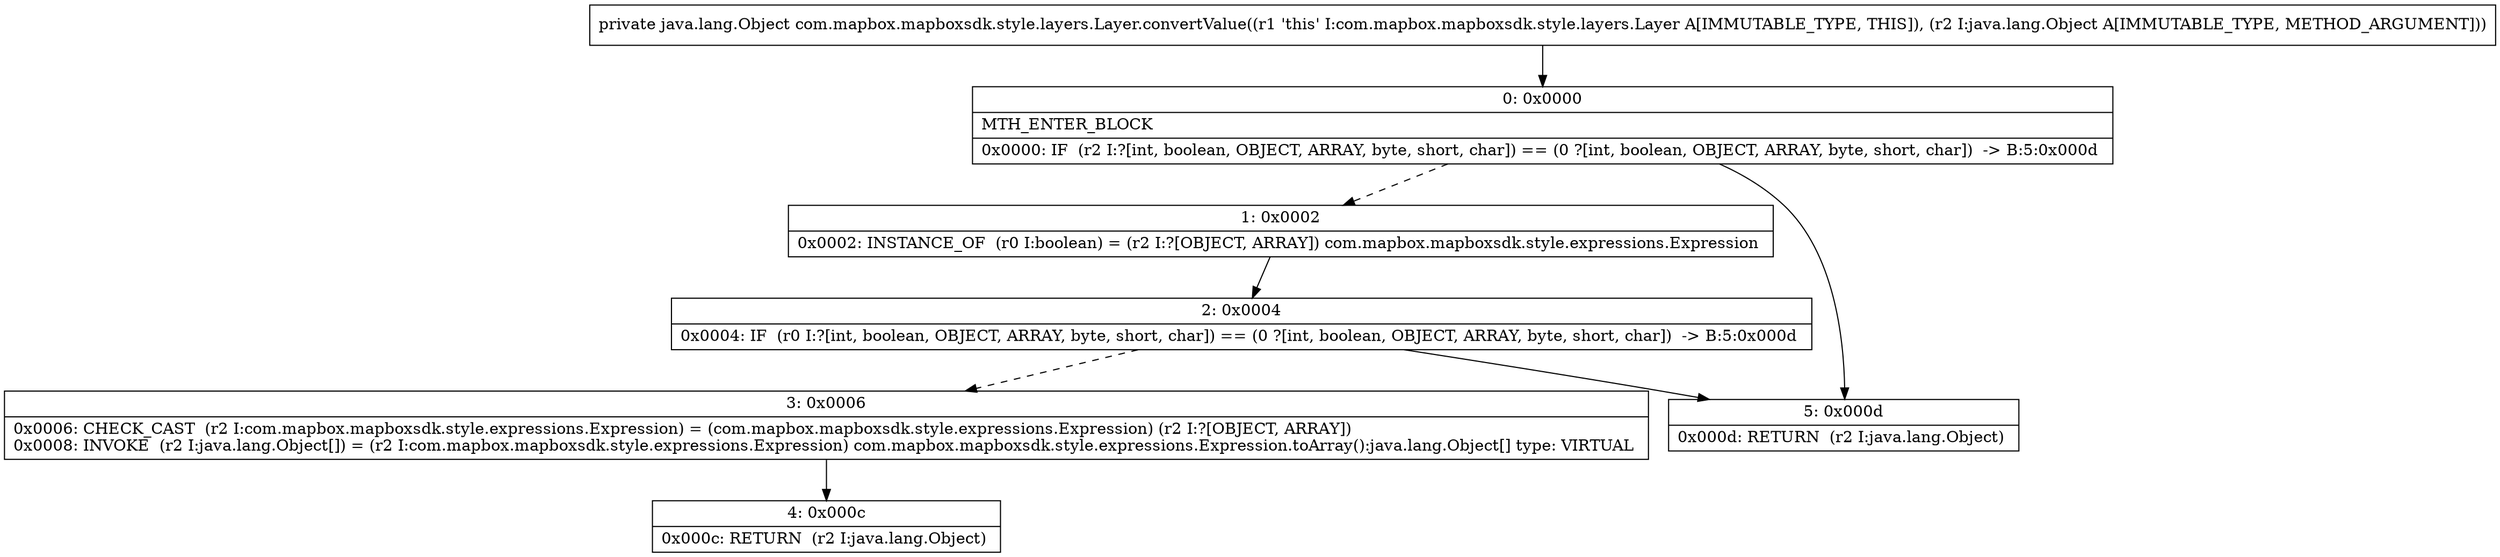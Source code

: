 digraph "CFG forcom.mapbox.mapboxsdk.style.layers.Layer.convertValue(Ljava\/lang\/Object;)Ljava\/lang\/Object;" {
Node_0 [shape=record,label="{0\:\ 0x0000|MTH_ENTER_BLOCK\l|0x0000: IF  (r2 I:?[int, boolean, OBJECT, ARRAY, byte, short, char]) == (0 ?[int, boolean, OBJECT, ARRAY, byte, short, char])  \-\> B:5:0x000d \l}"];
Node_1 [shape=record,label="{1\:\ 0x0002|0x0002: INSTANCE_OF  (r0 I:boolean) = (r2 I:?[OBJECT, ARRAY]) com.mapbox.mapboxsdk.style.expressions.Expression \l}"];
Node_2 [shape=record,label="{2\:\ 0x0004|0x0004: IF  (r0 I:?[int, boolean, OBJECT, ARRAY, byte, short, char]) == (0 ?[int, boolean, OBJECT, ARRAY, byte, short, char])  \-\> B:5:0x000d \l}"];
Node_3 [shape=record,label="{3\:\ 0x0006|0x0006: CHECK_CAST  (r2 I:com.mapbox.mapboxsdk.style.expressions.Expression) = (com.mapbox.mapboxsdk.style.expressions.Expression) (r2 I:?[OBJECT, ARRAY]) \l0x0008: INVOKE  (r2 I:java.lang.Object[]) = (r2 I:com.mapbox.mapboxsdk.style.expressions.Expression) com.mapbox.mapboxsdk.style.expressions.Expression.toArray():java.lang.Object[] type: VIRTUAL \l}"];
Node_4 [shape=record,label="{4\:\ 0x000c|0x000c: RETURN  (r2 I:java.lang.Object) \l}"];
Node_5 [shape=record,label="{5\:\ 0x000d|0x000d: RETURN  (r2 I:java.lang.Object) \l}"];
MethodNode[shape=record,label="{private java.lang.Object com.mapbox.mapboxsdk.style.layers.Layer.convertValue((r1 'this' I:com.mapbox.mapboxsdk.style.layers.Layer A[IMMUTABLE_TYPE, THIS]), (r2 I:java.lang.Object A[IMMUTABLE_TYPE, METHOD_ARGUMENT])) }"];
MethodNode -> Node_0;
Node_0 -> Node_1[style=dashed];
Node_0 -> Node_5;
Node_1 -> Node_2;
Node_2 -> Node_3[style=dashed];
Node_2 -> Node_5;
Node_3 -> Node_4;
}


